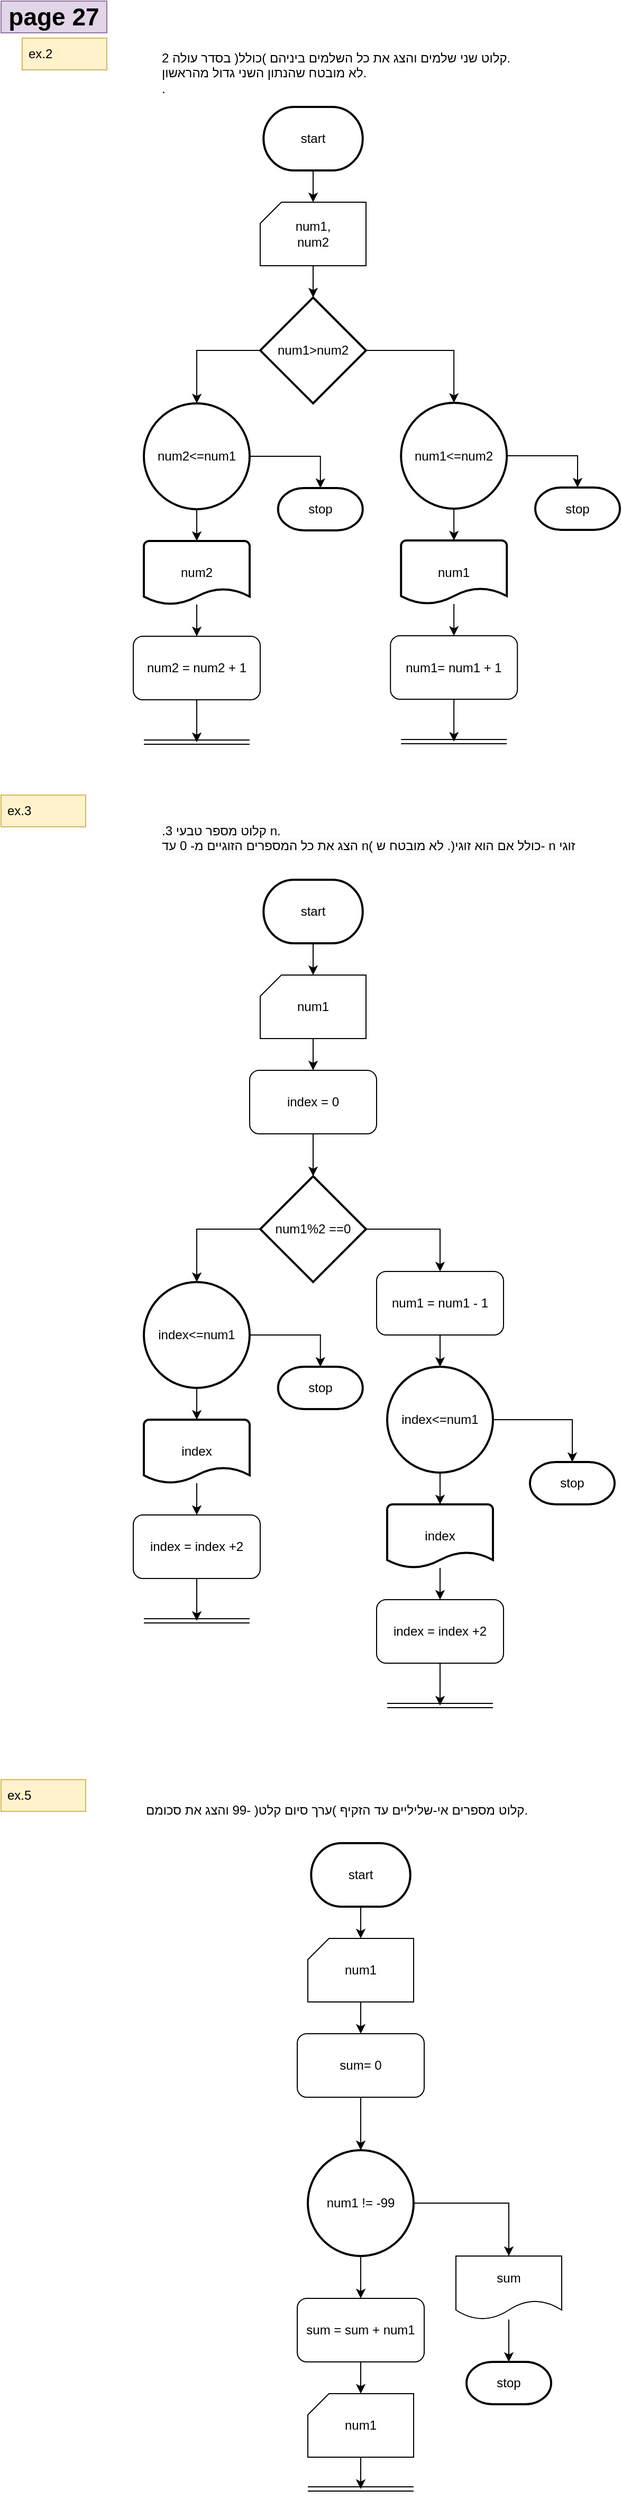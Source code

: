 <mxfile version="24.0.2" type="device">
  <diagram name="‫עמוד-1‬" id="7i7Y-nr80FA066HKyIcE">
    <mxGraphModel dx="1461" dy="1768" grid="1" gridSize="10" guides="1" tooltips="1" connect="1" arrows="1" fold="1" page="1" pageScale="1" pageWidth="827" pageHeight="1169" math="0" shadow="0">
      <root>
        <mxCell id="0" />
        <mxCell id="1" parent="0" />
        <mxCell id="w0JepZCaxSTiiSYlm3w5-1" value="2 קלוט שני שלמים והצג את כל השלמים ביניהם )כולל( בסדר עולה.&lt;br&gt;לא מובטח שהנתון השני גדול מהראשון.&lt;br&gt;." style="text;whiteSpace=wrap;html=1;" vertex="1" parent="1">
          <mxGeometry x="180" y="-1070" width="410" height="80" as="geometry" />
        </mxCell>
        <mxCell id="w0JepZCaxSTiiSYlm3w5-2" value="קלוט מספרים אי-שליליים עד הזקיף )ערך סיום קלט( -99 והצג את סכומם." style="text;whiteSpace=wrap;html=1;" vertex="1" parent="1">
          <mxGeometry x="165" y="585" width="370" height="40" as="geometry" />
        </mxCell>
        <mxCell id="w0JepZCaxSTiiSYlm3w5-3" value="&lt;span style=&quot;color: rgb(0, 0, 0); font-family: Helvetica; font-size: 12px; font-style: normal; font-variant-ligatures: normal; font-variant-caps: normal; font-weight: 400; letter-spacing: normal; orphans: 2; text-align: left; text-indent: 0px; text-transform: none; widows: 2; word-spacing: 0px; -webkit-text-stroke-width: 0px; white-space: normal; background-color: rgb(251, 251, 251); text-decoration-thickness: initial; text-decoration-style: initial; text-decoration-color: initial; display: inline !important; float: none;&quot;&gt;.3 קלוט מספר טבעי n.&lt;/span&gt;&lt;br style=&quot;color: rgb(0, 0, 0); font-family: Helvetica; font-size: 12px; font-style: normal; font-variant-ligatures: normal; font-variant-caps: normal; font-weight: 400; letter-spacing: normal; orphans: 2; text-align: left; text-indent: 0px; text-transform: none; widows: 2; word-spacing: 0px; -webkit-text-stroke-width: 0px; white-space: normal; background-color: rgb(251, 251, 251); text-decoration-thickness: initial; text-decoration-style: initial; text-decoration-color: initial;&quot;&gt;&lt;span style=&quot;color: rgb(0, 0, 0); font-family: Helvetica; font-size: 12px; font-style: normal; font-variant-ligatures: normal; font-variant-caps: normal; font-weight: 400; letter-spacing: normal; orphans: 2; text-align: left; text-indent: 0px; text-transform: none; widows: 2; word-spacing: 0px; -webkit-text-stroke-width: 0px; white-space: normal; background-color: rgb(251, 251, 251); text-decoration-thickness: initial; text-decoration-style: initial; text-decoration-color: initial; display: inline !important; float: none;&quot;&gt;הצג את כל המספרים הזוגיים מ- 0 עד n( כולל אם הוא זוגי(. לא מובטח ש- n זוגי&lt;/span&gt;" style="text;whiteSpace=wrap;html=1;" vertex="1" parent="1">
          <mxGeometry x="180" y="-340" width="400" height="50" as="geometry" />
        </mxCell>
        <mxCell id="w0JepZCaxSTiiSYlm3w5-4" value="ex.2" style="text;strokeColor=#d6b656;fillColor=#fff2cc;align=left;verticalAlign=middle;spacingLeft=4;spacingRight=4;overflow=hidden;points=[[0,0.5],[1,0.5]];portConstraint=eastwest;rotatable=0;whiteSpace=wrap;html=1;" vertex="1" parent="1">
          <mxGeometry x="50" y="-1075" width="80" height="30" as="geometry" />
        </mxCell>
        <mxCell id="w0JepZCaxSTiiSYlm3w5-5" value="&lt;font style=&quot;font-size: 23px;&quot;&gt;&lt;b&gt;page 27&lt;/b&gt;&lt;/font&gt;" style="text;html=1;align=center;verticalAlign=middle;whiteSpace=wrap;rounded=0;fillColor=#e1d5e7;strokeColor=#9673a6;" vertex="1" parent="1">
          <mxGeometry x="30" y="-1110" width="100" height="30" as="geometry" />
        </mxCell>
        <mxCell id="w0JepZCaxSTiiSYlm3w5-6" value="start" style="strokeWidth=2;html=1;shape=mxgraph.flowchart.terminator;whiteSpace=wrap;" vertex="1" parent="1">
          <mxGeometry x="278.13" y="-1010" width="93.75" height="60" as="geometry" />
        </mxCell>
        <mxCell id="w0JepZCaxSTiiSYlm3w5-7" value="" style="verticalLabelPosition=bottom;verticalAlign=top;html=1;shape=card;whiteSpace=wrap;size=20;arcSize=12;" vertex="1" parent="1">
          <mxGeometry x="275" y="-920" width="100" height="60" as="geometry" />
        </mxCell>
        <mxCell id="w0JepZCaxSTiiSYlm3w5-8" value="num1,&lt;br&gt;num2" style="text;html=1;align=center;verticalAlign=middle;whiteSpace=wrap;rounded=0;" vertex="1" parent="1">
          <mxGeometry x="295.01" y="-905" width="60" height="30" as="geometry" />
        </mxCell>
        <mxCell id="w0JepZCaxSTiiSYlm3w5-9" style="edgeStyle=orthogonalEdgeStyle;rounded=0;orthogonalLoop=1;jettySize=auto;html=1;entryX=0.5;entryY=0;entryDx=0;entryDy=0;entryPerimeter=0;" edge="1" parent="1" source="w0JepZCaxSTiiSYlm3w5-6" target="w0JepZCaxSTiiSYlm3w5-7">
          <mxGeometry relative="1" as="geometry" />
        </mxCell>
        <mxCell id="w0JepZCaxSTiiSYlm3w5-10" value="num1&amp;gt;num2" style="strokeWidth=2;html=1;shape=mxgraph.flowchart.decision;whiteSpace=wrap;" vertex="1" parent="1">
          <mxGeometry x="275" y="-830" width="100" height="100" as="geometry" />
        </mxCell>
        <mxCell id="w0JepZCaxSTiiSYlm3w5-11" style="edgeStyle=orthogonalEdgeStyle;rounded=0;orthogonalLoop=1;jettySize=auto;html=1;entryX=0.5;entryY=0;entryDx=0;entryDy=0;entryPerimeter=0;" edge="1" parent="1" source="w0JepZCaxSTiiSYlm3w5-7" target="w0JepZCaxSTiiSYlm3w5-10">
          <mxGeometry relative="1" as="geometry" />
        </mxCell>
        <mxCell id="w0JepZCaxSTiiSYlm3w5-14" value="num2&amp;lt;=num1" style="strokeWidth=2;html=1;shape=mxgraph.flowchart.start_2;whiteSpace=wrap;" vertex="1" parent="1">
          <mxGeometry x="165" y="-730" width="100" height="100" as="geometry" />
        </mxCell>
        <mxCell id="w0JepZCaxSTiiSYlm3w5-20" style="edgeStyle=orthogonalEdgeStyle;rounded=0;orthogonalLoop=1;jettySize=auto;html=1;" edge="1" parent="1" source="w0JepZCaxSTiiSYlm3w5-15">
          <mxGeometry relative="1" as="geometry">
            <mxPoint x="215" y="-410" as="targetPoint" />
          </mxGeometry>
        </mxCell>
        <mxCell id="w0JepZCaxSTiiSYlm3w5-15" value="num2 = num2 + 1" style="rounded=1;whiteSpace=wrap;html=1;" vertex="1" parent="1">
          <mxGeometry x="155" y="-510" width="120" height="60" as="geometry" />
        </mxCell>
        <mxCell id="w0JepZCaxSTiiSYlm3w5-19" style="edgeStyle=orthogonalEdgeStyle;rounded=0;orthogonalLoop=1;jettySize=auto;html=1;entryX=0.5;entryY=0;entryDx=0;entryDy=0;" edge="1" parent="1" source="w0JepZCaxSTiiSYlm3w5-16" target="w0JepZCaxSTiiSYlm3w5-15">
          <mxGeometry relative="1" as="geometry" />
        </mxCell>
        <mxCell id="w0JepZCaxSTiiSYlm3w5-16" value="num2" style="strokeWidth=2;html=1;shape=mxgraph.flowchart.document2;whiteSpace=wrap;size=0.25;" vertex="1" parent="1">
          <mxGeometry x="165" y="-600" width="100" height="60" as="geometry" />
        </mxCell>
        <mxCell id="w0JepZCaxSTiiSYlm3w5-17" value="" style="shape=link;html=1;rounded=0;" edge="1" parent="1">
          <mxGeometry width="100" relative="1" as="geometry">
            <mxPoint x="165" y="-410" as="sourcePoint" />
            <mxPoint x="265" y="-410" as="targetPoint" />
          </mxGeometry>
        </mxCell>
        <mxCell id="w0JepZCaxSTiiSYlm3w5-18" style="edgeStyle=orthogonalEdgeStyle;rounded=0;orthogonalLoop=1;jettySize=auto;html=1;entryX=0.5;entryY=0;entryDx=0;entryDy=0;entryPerimeter=0;" edge="1" parent="1" source="w0JepZCaxSTiiSYlm3w5-14" target="w0JepZCaxSTiiSYlm3w5-16">
          <mxGeometry relative="1" as="geometry" />
        </mxCell>
        <mxCell id="w0JepZCaxSTiiSYlm3w5-21" style="edgeStyle=orthogonalEdgeStyle;rounded=0;orthogonalLoop=1;jettySize=auto;html=1;entryX=0.5;entryY=0;entryDx=0;entryDy=0;entryPerimeter=0;" edge="1" parent="1" source="w0JepZCaxSTiiSYlm3w5-10" target="w0JepZCaxSTiiSYlm3w5-14">
          <mxGeometry relative="1" as="geometry" />
        </mxCell>
        <mxCell id="w0JepZCaxSTiiSYlm3w5-22" value="stop" style="strokeWidth=2;html=1;shape=mxgraph.flowchart.terminator;whiteSpace=wrap;" vertex="1" parent="1">
          <mxGeometry x="291.88" y="-650" width="80" height="40" as="geometry" />
        </mxCell>
        <mxCell id="w0JepZCaxSTiiSYlm3w5-23" style="edgeStyle=orthogonalEdgeStyle;rounded=0;orthogonalLoop=1;jettySize=auto;html=1;entryX=0.5;entryY=0;entryDx=0;entryDy=0;entryPerimeter=0;" edge="1" parent="1" source="w0JepZCaxSTiiSYlm3w5-14" target="w0JepZCaxSTiiSYlm3w5-22">
          <mxGeometry relative="1" as="geometry" />
        </mxCell>
        <mxCell id="w0JepZCaxSTiiSYlm3w5-24" value="num1&amp;lt;=num2" style="strokeWidth=2;html=1;shape=mxgraph.flowchart.start_2;whiteSpace=wrap;" vertex="1" parent="1">
          <mxGeometry x="408.12" y="-730.5" width="100" height="100" as="geometry" />
        </mxCell>
        <mxCell id="w0JepZCaxSTiiSYlm3w5-25" style="edgeStyle=orthogonalEdgeStyle;rounded=0;orthogonalLoop=1;jettySize=auto;html=1;" edge="1" parent="1" source="w0JepZCaxSTiiSYlm3w5-26">
          <mxGeometry relative="1" as="geometry">
            <mxPoint x="458.12" y="-410.5" as="targetPoint" />
          </mxGeometry>
        </mxCell>
        <mxCell id="w0JepZCaxSTiiSYlm3w5-26" value="num1= num1 + 1" style="rounded=1;whiteSpace=wrap;html=1;" vertex="1" parent="1">
          <mxGeometry x="398.12" y="-510.5" width="120" height="60" as="geometry" />
        </mxCell>
        <mxCell id="w0JepZCaxSTiiSYlm3w5-27" style="edgeStyle=orthogonalEdgeStyle;rounded=0;orthogonalLoop=1;jettySize=auto;html=1;entryX=0.5;entryY=0;entryDx=0;entryDy=0;" edge="1" parent="1" source="w0JepZCaxSTiiSYlm3w5-28" target="w0JepZCaxSTiiSYlm3w5-26">
          <mxGeometry relative="1" as="geometry" />
        </mxCell>
        <mxCell id="w0JepZCaxSTiiSYlm3w5-28" value="num1" style="strokeWidth=2;html=1;shape=mxgraph.flowchart.document2;whiteSpace=wrap;size=0.25;" vertex="1" parent="1">
          <mxGeometry x="408.12" y="-600.5" width="100" height="60" as="geometry" />
        </mxCell>
        <mxCell id="w0JepZCaxSTiiSYlm3w5-29" value="" style="shape=link;html=1;rounded=0;" edge="1" parent="1">
          <mxGeometry width="100" relative="1" as="geometry">
            <mxPoint x="408.12" y="-410.5" as="sourcePoint" />
            <mxPoint x="508.12" y="-410.5" as="targetPoint" />
          </mxGeometry>
        </mxCell>
        <mxCell id="w0JepZCaxSTiiSYlm3w5-30" style="edgeStyle=orthogonalEdgeStyle;rounded=0;orthogonalLoop=1;jettySize=auto;html=1;entryX=0.5;entryY=0;entryDx=0;entryDy=0;entryPerimeter=0;" edge="1" parent="1" source="w0JepZCaxSTiiSYlm3w5-24" target="w0JepZCaxSTiiSYlm3w5-28">
          <mxGeometry relative="1" as="geometry" />
        </mxCell>
        <mxCell id="w0JepZCaxSTiiSYlm3w5-31" value="stop" style="strokeWidth=2;html=1;shape=mxgraph.flowchart.terminator;whiteSpace=wrap;" vertex="1" parent="1">
          <mxGeometry x="535" y="-650.5" width="80" height="40" as="geometry" />
        </mxCell>
        <mxCell id="w0JepZCaxSTiiSYlm3w5-32" style="edgeStyle=orthogonalEdgeStyle;rounded=0;orthogonalLoop=1;jettySize=auto;html=1;entryX=0.5;entryY=0;entryDx=0;entryDy=0;entryPerimeter=0;" edge="1" parent="1" source="w0JepZCaxSTiiSYlm3w5-24" target="w0JepZCaxSTiiSYlm3w5-31">
          <mxGeometry relative="1" as="geometry" />
        </mxCell>
        <mxCell id="w0JepZCaxSTiiSYlm3w5-33" style="edgeStyle=orthogonalEdgeStyle;rounded=0;orthogonalLoop=1;jettySize=auto;html=1;entryX=0.5;entryY=0;entryDx=0;entryDy=0;entryPerimeter=0;" edge="1" parent="1" source="w0JepZCaxSTiiSYlm3w5-10" target="w0JepZCaxSTiiSYlm3w5-24">
          <mxGeometry relative="1" as="geometry" />
        </mxCell>
        <mxCell id="w0JepZCaxSTiiSYlm3w5-34" value="ex.3" style="text;strokeColor=#d6b656;fillColor=#fff2cc;align=left;verticalAlign=middle;spacingLeft=4;spacingRight=4;overflow=hidden;points=[[0,0.5],[1,0.5]];portConstraint=eastwest;rotatable=0;whiteSpace=wrap;html=1;" vertex="1" parent="1">
          <mxGeometry x="30" y="-360" width="80" height="30" as="geometry" />
        </mxCell>
        <mxCell id="w0JepZCaxSTiiSYlm3w5-35" value="start" style="strokeWidth=2;html=1;shape=mxgraph.flowchart.terminator;whiteSpace=wrap;" vertex="1" parent="1">
          <mxGeometry x="278.13" y="-280" width="93.75" height="60" as="geometry" />
        </mxCell>
        <mxCell id="w0JepZCaxSTiiSYlm3w5-62" style="edgeStyle=orthogonalEdgeStyle;rounded=0;orthogonalLoop=1;jettySize=auto;html=1;entryX=0.5;entryY=0;entryDx=0;entryDy=0;" edge="1" parent="1" source="w0JepZCaxSTiiSYlm3w5-36" target="w0JepZCaxSTiiSYlm3w5-61">
          <mxGeometry relative="1" as="geometry" />
        </mxCell>
        <mxCell id="w0JepZCaxSTiiSYlm3w5-36" value="" style="verticalLabelPosition=bottom;verticalAlign=top;html=1;shape=card;whiteSpace=wrap;size=20;arcSize=12;" vertex="1" parent="1">
          <mxGeometry x="275" y="-190" width="100" height="60" as="geometry" />
        </mxCell>
        <mxCell id="w0JepZCaxSTiiSYlm3w5-37" value="num1" style="text;html=1;align=center;verticalAlign=middle;whiteSpace=wrap;rounded=0;" vertex="1" parent="1">
          <mxGeometry x="295.01" y="-175" width="60" height="30" as="geometry" />
        </mxCell>
        <mxCell id="w0JepZCaxSTiiSYlm3w5-38" style="edgeStyle=orthogonalEdgeStyle;rounded=0;orthogonalLoop=1;jettySize=auto;html=1;entryX=0.5;entryY=0;entryDx=0;entryDy=0;entryPerimeter=0;" edge="1" parent="1" source="w0JepZCaxSTiiSYlm3w5-35" target="w0JepZCaxSTiiSYlm3w5-36">
          <mxGeometry relative="1" as="geometry" />
        </mxCell>
        <mxCell id="w0JepZCaxSTiiSYlm3w5-74" style="edgeStyle=orthogonalEdgeStyle;rounded=0;orthogonalLoop=1;jettySize=auto;html=1;entryX=0.5;entryY=0;entryDx=0;entryDy=0;" edge="1" parent="1" source="w0JepZCaxSTiiSYlm3w5-39" target="w0JepZCaxSTiiSYlm3w5-64">
          <mxGeometry relative="1" as="geometry" />
        </mxCell>
        <mxCell id="w0JepZCaxSTiiSYlm3w5-39" value="num1%2 ==0" style="strokeWidth=2;html=1;shape=mxgraph.flowchart.decision;whiteSpace=wrap;" vertex="1" parent="1">
          <mxGeometry x="275" width="100" height="100" as="geometry" />
        </mxCell>
        <mxCell id="w0JepZCaxSTiiSYlm3w5-41" value="index&amp;lt;=num1" style="strokeWidth=2;html=1;shape=mxgraph.flowchart.start_2;whiteSpace=wrap;" vertex="1" parent="1">
          <mxGeometry x="165" y="100" width="100" height="100" as="geometry" />
        </mxCell>
        <mxCell id="w0JepZCaxSTiiSYlm3w5-42" style="edgeStyle=orthogonalEdgeStyle;rounded=0;orthogonalLoop=1;jettySize=auto;html=1;" edge="1" parent="1" source="w0JepZCaxSTiiSYlm3w5-43">
          <mxGeometry relative="1" as="geometry">
            <mxPoint x="215" y="420" as="targetPoint" />
          </mxGeometry>
        </mxCell>
        <mxCell id="w0JepZCaxSTiiSYlm3w5-43" value="index = index +2" style="rounded=1;whiteSpace=wrap;html=1;" vertex="1" parent="1">
          <mxGeometry x="155" y="320" width="120" height="60" as="geometry" />
        </mxCell>
        <mxCell id="w0JepZCaxSTiiSYlm3w5-44" style="edgeStyle=orthogonalEdgeStyle;rounded=0;orthogonalLoop=1;jettySize=auto;html=1;entryX=0.5;entryY=0;entryDx=0;entryDy=0;" edge="1" parent="1" source="w0JepZCaxSTiiSYlm3w5-45" target="w0JepZCaxSTiiSYlm3w5-43">
          <mxGeometry relative="1" as="geometry" />
        </mxCell>
        <mxCell id="w0JepZCaxSTiiSYlm3w5-45" value="index" style="strokeWidth=2;html=1;shape=mxgraph.flowchart.document2;whiteSpace=wrap;size=0.25;" vertex="1" parent="1">
          <mxGeometry x="165" y="230" width="100" height="60" as="geometry" />
        </mxCell>
        <mxCell id="w0JepZCaxSTiiSYlm3w5-46" value="" style="shape=link;html=1;rounded=0;" edge="1" parent="1">
          <mxGeometry width="100" relative="1" as="geometry">
            <mxPoint x="165" y="420" as="sourcePoint" />
            <mxPoint x="265" y="420" as="targetPoint" />
          </mxGeometry>
        </mxCell>
        <mxCell id="w0JepZCaxSTiiSYlm3w5-47" style="edgeStyle=orthogonalEdgeStyle;rounded=0;orthogonalLoop=1;jettySize=auto;html=1;entryX=0.5;entryY=0;entryDx=0;entryDy=0;entryPerimeter=0;" edge="1" parent="1" source="w0JepZCaxSTiiSYlm3w5-41" target="w0JepZCaxSTiiSYlm3w5-45">
          <mxGeometry relative="1" as="geometry" />
        </mxCell>
        <mxCell id="w0JepZCaxSTiiSYlm3w5-48" style="edgeStyle=orthogonalEdgeStyle;rounded=0;orthogonalLoop=1;jettySize=auto;html=1;entryX=0.5;entryY=0;entryDx=0;entryDy=0;entryPerimeter=0;" edge="1" parent="1" source="w0JepZCaxSTiiSYlm3w5-39" target="w0JepZCaxSTiiSYlm3w5-41">
          <mxGeometry relative="1" as="geometry" />
        </mxCell>
        <mxCell id="w0JepZCaxSTiiSYlm3w5-49" value="stop" style="strokeWidth=2;html=1;shape=mxgraph.flowchart.terminator;whiteSpace=wrap;" vertex="1" parent="1">
          <mxGeometry x="291.88" y="180" width="80" height="40" as="geometry" />
        </mxCell>
        <mxCell id="w0JepZCaxSTiiSYlm3w5-50" style="edgeStyle=orthogonalEdgeStyle;rounded=0;orthogonalLoop=1;jettySize=auto;html=1;entryX=0.5;entryY=0;entryDx=0;entryDy=0;entryPerimeter=0;" edge="1" parent="1" source="w0JepZCaxSTiiSYlm3w5-41" target="w0JepZCaxSTiiSYlm3w5-49">
          <mxGeometry relative="1" as="geometry" />
        </mxCell>
        <mxCell id="w0JepZCaxSTiiSYlm3w5-61" value="index = 0" style="rounded=1;whiteSpace=wrap;html=1;" vertex="1" parent="1">
          <mxGeometry x="265" y="-100" width="120" height="60" as="geometry" />
        </mxCell>
        <mxCell id="w0JepZCaxSTiiSYlm3w5-63" style="edgeStyle=orthogonalEdgeStyle;rounded=0;orthogonalLoop=1;jettySize=auto;html=1;entryX=0.5;entryY=0;entryDx=0;entryDy=0;entryPerimeter=0;" edge="1" parent="1" source="w0JepZCaxSTiiSYlm3w5-61" target="w0JepZCaxSTiiSYlm3w5-39">
          <mxGeometry relative="1" as="geometry" />
        </mxCell>
        <mxCell id="w0JepZCaxSTiiSYlm3w5-64" value="num1 = num1 - 1" style="rounded=1;whiteSpace=wrap;html=1;" vertex="1" parent="1">
          <mxGeometry x="385" y="90" width="120" height="60" as="geometry" />
        </mxCell>
        <mxCell id="w0JepZCaxSTiiSYlm3w5-65" value="index&amp;lt;=num1" style="strokeWidth=2;html=1;shape=mxgraph.flowchart.start_2;whiteSpace=wrap;" vertex="1" parent="1">
          <mxGeometry x="395" y="180" width="100" height="100" as="geometry" />
        </mxCell>
        <mxCell id="w0JepZCaxSTiiSYlm3w5-66" style="edgeStyle=orthogonalEdgeStyle;rounded=0;orthogonalLoop=1;jettySize=auto;html=1;" edge="1" parent="1" source="w0JepZCaxSTiiSYlm3w5-67">
          <mxGeometry relative="1" as="geometry">
            <mxPoint x="445" y="500" as="targetPoint" />
          </mxGeometry>
        </mxCell>
        <mxCell id="w0JepZCaxSTiiSYlm3w5-67" value="index = index +2" style="rounded=1;whiteSpace=wrap;html=1;" vertex="1" parent="1">
          <mxGeometry x="385" y="400" width="120" height="60" as="geometry" />
        </mxCell>
        <mxCell id="w0JepZCaxSTiiSYlm3w5-68" style="edgeStyle=orthogonalEdgeStyle;rounded=0;orthogonalLoop=1;jettySize=auto;html=1;entryX=0.5;entryY=0;entryDx=0;entryDy=0;" edge="1" parent="1" source="w0JepZCaxSTiiSYlm3w5-69" target="w0JepZCaxSTiiSYlm3w5-67">
          <mxGeometry relative="1" as="geometry" />
        </mxCell>
        <mxCell id="w0JepZCaxSTiiSYlm3w5-69" value="index" style="strokeWidth=2;html=1;shape=mxgraph.flowchart.document2;whiteSpace=wrap;size=0.25;" vertex="1" parent="1">
          <mxGeometry x="395" y="310" width="100" height="60" as="geometry" />
        </mxCell>
        <mxCell id="w0JepZCaxSTiiSYlm3w5-70" value="" style="shape=link;html=1;rounded=0;" edge="1" parent="1">
          <mxGeometry width="100" relative="1" as="geometry">
            <mxPoint x="395" y="500" as="sourcePoint" />
            <mxPoint x="495" y="500" as="targetPoint" />
          </mxGeometry>
        </mxCell>
        <mxCell id="w0JepZCaxSTiiSYlm3w5-71" style="edgeStyle=orthogonalEdgeStyle;rounded=0;orthogonalLoop=1;jettySize=auto;html=1;entryX=0.5;entryY=0;entryDx=0;entryDy=0;entryPerimeter=0;" edge="1" parent="1" source="w0JepZCaxSTiiSYlm3w5-65" target="w0JepZCaxSTiiSYlm3w5-69">
          <mxGeometry relative="1" as="geometry" />
        </mxCell>
        <mxCell id="w0JepZCaxSTiiSYlm3w5-72" value="stop" style="strokeWidth=2;html=1;shape=mxgraph.flowchart.terminator;whiteSpace=wrap;" vertex="1" parent="1">
          <mxGeometry x="530" y="270" width="80" height="40" as="geometry" />
        </mxCell>
        <mxCell id="w0JepZCaxSTiiSYlm3w5-75" style="edgeStyle=orthogonalEdgeStyle;rounded=0;orthogonalLoop=1;jettySize=auto;html=1;entryX=0.5;entryY=0;entryDx=0;entryDy=0;entryPerimeter=0;" edge="1" parent="1" source="w0JepZCaxSTiiSYlm3w5-64" target="w0JepZCaxSTiiSYlm3w5-65">
          <mxGeometry relative="1" as="geometry" />
        </mxCell>
        <mxCell id="w0JepZCaxSTiiSYlm3w5-76" style="edgeStyle=orthogonalEdgeStyle;rounded=0;orthogonalLoop=1;jettySize=auto;html=1;entryX=0.5;entryY=0;entryDx=0;entryDy=0;entryPerimeter=0;" edge="1" parent="1" source="w0JepZCaxSTiiSYlm3w5-65" target="w0JepZCaxSTiiSYlm3w5-72">
          <mxGeometry relative="1" as="geometry" />
        </mxCell>
        <mxCell id="w0JepZCaxSTiiSYlm3w5-77" value="ex.5" style="text;strokeColor=#d6b656;fillColor=#fff2cc;align=left;verticalAlign=middle;spacingLeft=4;spacingRight=4;overflow=hidden;points=[[0,0.5],[1,0.5]];portConstraint=eastwest;rotatable=0;whiteSpace=wrap;html=1;" vertex="1" parent="1">
          <mxGeometry x="30" y="570" width="80" height="30" as="geometry" />
        </mxCell>
        <mxCell id="w0JepZCaxSTiiSYlm3w5-78" value="start" style="strokeWidth=2;html=1;shape=mxgraph.flowchart.terminator;whiteSpace=wrap;" vertex="1" parent="1">
          <mxGeometry x="323.13" y="630" width="93.75" height="60" as="geometry" />
        </mxCell>
        <mxCell id="w0JepZCaxSTiiSYlm3w5-79" style="edgeStyle=orthogonalEdgeStyle;rounded=0;orthogonalLoop=1;jettySize=auto;html=1;entryX=0.5;entryY=0;entryDx=0;entryDy=0;" edge="1" parent="1" source="w0JepZCaxSTiiSYlm3w5-80" target="w0JepZCaxSTiiSYlm3w5-83">
          <mxGeometry relative="1" as="geometry" />
        </mxCell>
        <mxCell id="w0JepZCaxSTiiSYlm3w5-80" value="" style="verticalLabelPosition=bottom;verticalAlign=top;html=1;shape=card;whiteSpace=wrap;size=20;arcSize=12;" vertex="1" parent="1">
          <mxGeometry x="320" y="720" width="100" height="60" as="geometry" />
        </mxCell>
        <mxCell id="w0JepZCaxSTiiSYlm3w5-81" value="num1" style="text;html=1;align=center;verticalAlign=middle;whiteSpace=wrap;rounded=0;" vertex="1" parent="1">
          <mxGeometry x="340.01" y="735" width="60" height="30" as="geometry" />
        </mxCell>
        <mxCell id="w0JepZCaxSTiiSYlm3w5-82" style="edgeStyle=orthogonalEdgeStyle;rounded=0;orthogonalLoop=1;jettySize=auto;html=1;entryX=0.5;entryY=0;entryDx=0;entryDy=0;entryPerimeter=0;" edge="1" parent="1" source="w0JepZCaxSTiiSYlm3w5-78" target="w0JepZCaxSTiiSYlm3w5-80">
          <mxGeometry relative="1" as="geometry" />
        </mxCell>
        <mxCell id="w0JepZCaxSTiiSYlm3w5-83" value="sum= 0" style="rounded=1;whiteSpace=wrap;html=1;" vertex="1" parent="1">
          <mxGeometry x="310" y="810" width="120" height="60" as="geometry" />
        </mxCell>
        <mxCell id="w0JepZCaxSTiiSYlm3w5-99" style="edgeStyle=orthogonalEdgeStyle;rounded=0;orthogonalLoop=1;jettySize=auto;html=1;entryX=0.5;entryY=0;entryDx=0;entryDy=0;" edge="1" parent="1" source="w0JepZCaxSTiiSYlm3w5-84" target="w0JepZCaxSTiiSYlm3w5-86">
          <mxGeometry relative="1" as="geometry" />
        </mxCell>
        <mxCell id="w0JepZCaxSTiiSYlm3w5-101" style="edgeStyle=orthogonalEdgeStyle;rounded=0;orthogonalLoop=1;jettySize=auto;html=1;entryX=0.5;entryY=0;entryDx=0;entryDy=0;" edge="1" parent="1" source="w0JepZCaxSTiiSYlm3w5-84" target="w0JepZCaxSTiiSYlm3w5-100">
          <mxGeometry relative="1" as="geometry" />
        </mxCell>
        <mxCell id="w0JepZCaxSTiiSYlm3w5-84" value="num1 != -99" style="strokeWidth=2;html=1;shape=mxgraph.flowchart.start_2;whiteSpace=wrap;" vertex="1" parent="1">
          <mxGeometry x="320" y="920" width="100" height="100" as="geometry" />
        </mxCell>
        <mxCell id="w0JepZCaxSTiiSYlm3w5-86" value="sum = sum + num1" style="rounded=1;whiteSpace=wrap;html=1;" vertex="1" parent="1">
          <mxGeometry x="310.01" y="1060" width="120" height="60" as="geometry" />
        </mxCell>
        <mxCell id="w0JepZCaxSTiiSYlm3w5-89" value="" style="shape=link;html=1;rounded=0;" edge="1" parent="1">
          <mxGeometry width="100" relative="1" as="geometry">
            <mxPoint x="320" y="1240" as="sourcePoint" />
            <mxPoint x="420" y="1240" as="targetPoint" />
          </mxGeometry>
        </mxCell>
        <mxCell id="w0JepZCaxSTiiSYlm3w5-91" value="stop" style="strokeWidth=2;html=1;shape=mxgraph.flowchart.terminator;whiteSpace=wrap;" vertex="1" parent="1">
          <mxGeometry x="470" y="1120" width="80" height="40" as="geometry" />
        </mxCell>
        <mxCell id="w0JepZCaxSTiiSYlm3w5-93" style="edgeStyle=orthogonalEdgeStyle;rounded=0;orthogonalLoop=1;jettySize=auto;html=1;entryX=0.5;entryY=0;entryDx=0;entryDy=0;entryPerimeter=0;" edge="1" parent="1" source="w0JepZCaxSTiiSYlm3w5-83" target="w0JepZCaxSTiiSYlm3w5-84">
          <mxGeometry relative="1" as="geometry" />
        </mxCell>
        <mxCell id="w0JepZCaxSTiiSYlm3w5-98" style="edgeStyle=orthogonalEdgeStyle;rounded=0;orthogonalLoop=1;jettySize=auto;html=1;" edge="1" parent="1" source="w0JepZCaxSTiiSYlm3w5-95">
          <mxGeometry relative="1" as="geometry">
            <mxPoint x="370.01" y="1240" as="targetPoint" />
          </mxGeometry>
        </mxCell>
        <mxCell id="w0JepZCaxSTiiSYlm3w5-95" value="" style="verticalLabelPosition=bottom;verticalAlign=top;html=1;shape=card;whiteSpace=wrap;size=20;arcSize=12;" vertex="1" parent="1">
          <mxGeometry x="320.01" y="1150" width="100" height="60" as="geometry" />
        </mxCell>
        <mxCell id="w0JepZCaxSTiiSYlm3w5-96" value="num1" style="text;html=1;align=center;verticalAlign=middle;whiteSpace=wrap;rounded=0;" vertex="1" parent="1">
          <mxGeometry x="340.02" y="1165" width="60" height="30" as="geometry" />
        </mxCell>
        <mxCell id="w0JepZCaxSTiiSYlm3w5-97" style="edgeStyle=orthogonalEdgeStyle;rounded=0;orthogonalLoop=1;jettySize=auto;html=1;entryX=0.5;entryY=0;entryDx=0;entryDy=0;entryPerimeter=0;" edge="1" parent="1" target="w0JepZCaxSTiiSYlm3w5-95">
          <mxGeometry relative="1" as="geometry">
            <mxPoint x="370.01" y="1120" as="sourcePoint" />
          </mxGeometry>
        </mxCell>
        <mxCell id="w0JepZCaxSTiiSYlm3w5-100" value="sum" style="shape=document;whiteSpace=wrap;html=1;boundedLbl=1;" vertex="1" parent="1">
          <mxGeometry x="460" y="1020" width="100" height="60" as="geometry" />
        </mxCell>
        <mxCell id="w0JepZCaxSTiiSYlm3w5-102" style="edgeStyle=orthogonalEdgeStyle;rounded=0;orthogonalLoop=1;jettySize=auto;html=1;entryX=0.5;entryY=0;entryDx=0;entryDy=0;entryPerimeter=0;" edge="1" parent="1" source="w0JepZCaxSTiiSYlm3w5-100" target="w0JepZCaxSTiiSYlm3w5-91">
          <mxGeometry relative="1" as="geometry" />
        </mxCell>
      </root>
    </mxGraphModel>
  </diagram>
</mxfile>
